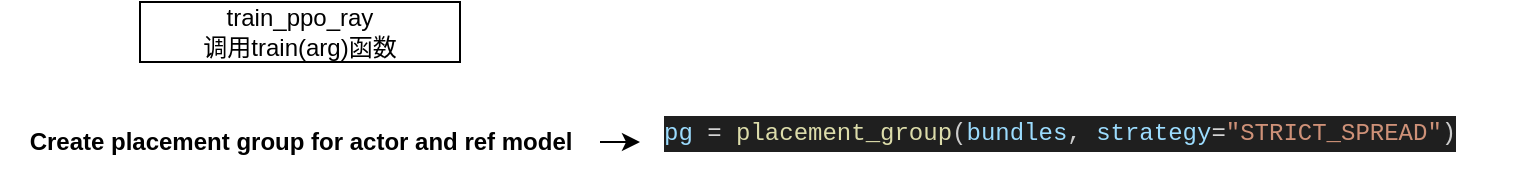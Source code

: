 <mxfile version="24.9.1">
  <diagram name="Page-1" id="VI8lJCtLFKSrOmTYiXKv">
    <mxGraphModel dx="1846" dy="737" grid="1" gridSize="10" guides="1" tooltips="1" connect="1" arrows="1" fold="1" page="1" pageScale="1" pageWidth="827" pageHeight="1169" math="0" shadow="0">
      <root>
        <mxCell id="0" />
        <mxCell id="1" parent="0" />
        <mxCell id="Yk0IEkRM-3KFV9NFojma-1" value="train_ppo_ray&lt;div&gt;调用train(arg)函数&lt;/div&gt;" style="rounded=0;whiteSpace=wrap;html=1;" vertex="1" parent="1">
          <mxGeometry x="110" y="40" width="160" height="30" as="geometry" />
        </mxCell>
        <mxCell id="Yk0IEkRM-3KFV9NFojma-2" value="Create placement group for actor and ref model" style="text;align=center;fontStyle=1;verticalAlign=middle;spacingLeft=3;spacingRight=3;strokeColor=none;rotatable=0;points=[[0,0.5],[1,0.5]];portConstraint=eastwest;html=1;" vertex="1" parent="1">
          <mxGeometry x="40" y="100" width="300" height="20" as="geometry" />
        </mxCell>
        <mxCell id="Yk0IEkRM-3KFV9NFojma-3" value="" style="endArrow=classic;html=1;rounded=0;exitX=1;exitY=0.5;exitDx=0;exitDy=0;" edge="1" parent="1" source="Yk0IEkRM-3KFV9NFojma-2">
          <mxGeometry width="50" height="50" relative="1" as="geometry">
            <mxPoint x="470" y="135" as="sourcePoint" />
            <mxPoint x="360" y="110" as="targetPoint" />
          </mxGeometry>
        </mxCell>
        <mxCell id="Yk0IEkRM-3KFV9NFojma-5" value="&lt;div style=&quot;color: #cccccc;background-color: #1f1f1f;font-family: Menlo, Monaco, &#39;Courier New&#39;, monospace;font-weight: normal;font-size: 12px;line-height: 18px;white-space: pre;&quot;&gt;&lt;div&gt;&lt;span style=&quot;color: #9cdcfe;&quot;&gt;pg&lt;/span&gt;&lt;span style=&quot;color: #cccccc;&quot;&gt; &lt;/span&gt;&lt;span style=&quot;color: #d4d4d4;&quot;&gt;=&lt;/span&gt;&lt;span style=&quot;color: #cccccc;&quot;&gt; &lt;/span&gt;&lt;span style=&quot;color: #dcdcaa;&quot;&gt;placement_group&lt;/span&gt;&lt;span style=&quot;color: #cccccc;&quot;&gt;(&lt;/span&gt;&lt;span style=&quot;color: #9cdcfe;&quot;&gt;bundles&lt;/span&gt;&lt;span style=&quot;color: #cccccc;&quot;&gt;, &lt;/span&gt;&lt;span style=&quot;color: #9cdcfe;&quot;&gt;strategy&lt;/span&gt;&lt;span style=&quot;color: #d4d4d4;&quot;&gt;=&lt;/span&gt;&lt;span style=&quot;color: #ce9178;&quot;&gt;&quot;STRICT_SPREAD&quot;&lt;/span&gt;&lt;span style=&quot;color: #cccccc;&quot;&gt;)&lt;/span&gt;&lt;/div&gt;&lt;/div&gt;" style="text;whiteSpace=wrap;html=1;" vertex="1" parent="1">
          <mxGeometry x="370" y="90" width="430" height="40" as="geometry" />
        </mxCell>
      </root>
    </mxGraphModel>
  </diagram>
</mxfile>
